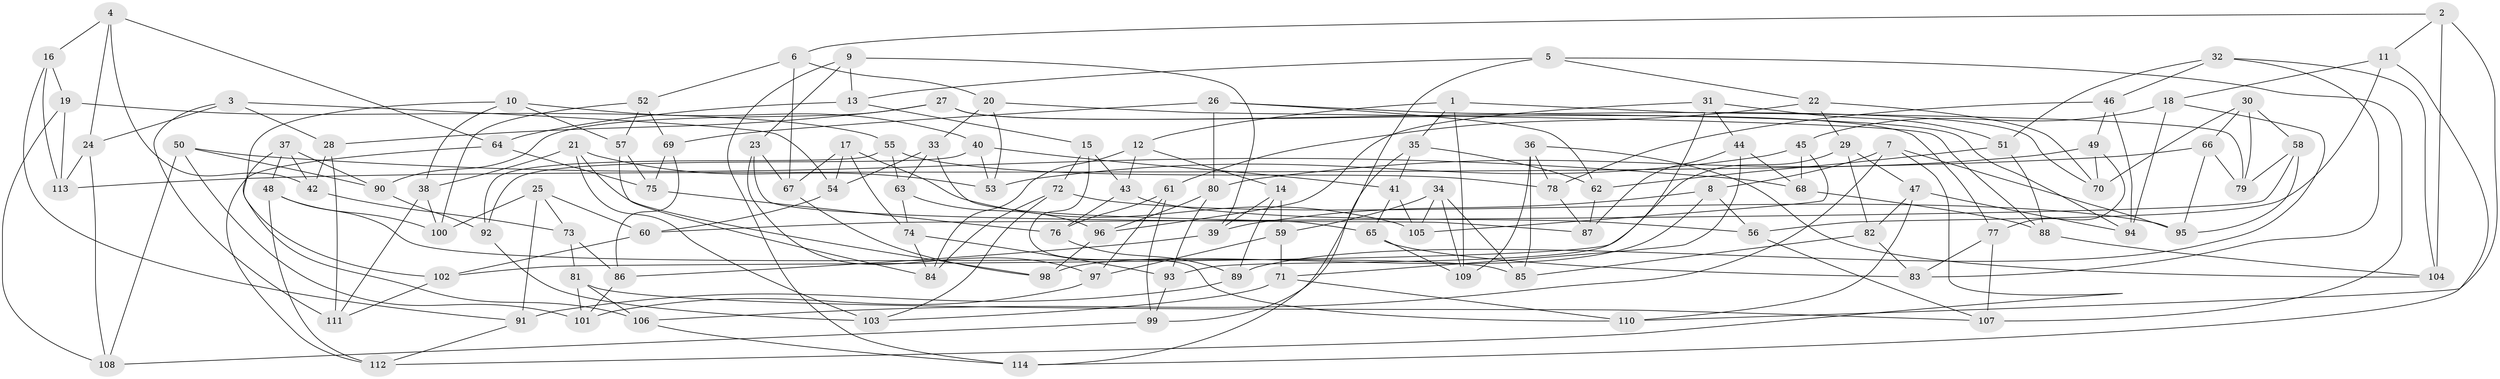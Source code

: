 // coarse degree distribution, {4: 0.2647058823529412, 5: 0.11764705882352941, 6: 0.29411764705882354, 3: 0.14705882352941177, 8: 0.029411764705882353, 7: 0.029411764705882353, 15: 0.029411764705882353, 9: 0.058823529411764705, 11: 0.029411764705882353}
// Generated by graph-tools (version 1.1) at 2025/03/03/04/25 22:03:53]
// undirected, 114 vertices, 228 edges
graph export_dot {
graph [start="1"]
  node [color=gray90,style=filled];
  1;
  2;
  3;
  4;
  5;
  6;
  7;
  8;
  9;
  10;
  11;
  12;
  13;
  14;
  15;
  16;
  17;
  18;
  19;
  20;
  21;
  22;
  23;
  24;
  25;
  26;
  27;
  28;
  29;
  30;
  31;
  32;
  33;
  34;
  35;
  36;
  37;
  38;
  39;
  40;
  41;
  42;
  43;
  44;
  45;
  46;
  47;
  48;
  49;
  50;
  51;
  52;
  53;
  54;
  55;
  56;
  57;
  58;
  59;
  60;
  61;
  62;
  63;
  64;
  65;
  66;
  67;
  68;
  69;
  70;
  71;
  72;
  73;
  74;
  75;
  76;
  77;
  78;
  79;
  80;
  81;
  82;
  83;
  84;
  85;
  86;
  87;
  88;
  89;
  90;
  91;
  92;
  93;
  94;
  95;
  96;
  97;
  98;
  99;
  100;
  101;
  102;
  103;
  104;
  105;
  106;
  107;
  108;
  109;
  110;
  111;
  112;
  113;
  114;
  1 -- 109;
  1 -- 12;
  1 -- 35;
  1 -- 79;
  2 -- 6;
  2 -- 104;
  2 -- 11;
  2 -- 110;
  3 -- 111;
  3 -- 54;
  3 -- 24;
  3 -- 28;
  4 -- 64;
  4 -- 16;
  4 -- 42;
  4 -- 24;
  5 -- 107;
  5 -- 22;
  5 -- 114;
  5 -- 13;
  6 -- 52;
  6 -- 20;
  6 -- 67;
  7 -- 112;
  7 -- 8;
  7 -- 95;
  7 -- 106;
  8 -- 98;
  8 -- 39;
  8 -- 56;
  9 -- 39;
  9 -- 13;
  9 -- 114;
  9 -- 23;
  10 -- 38;
  10 -- 57;
  10 -- 40;
  10 -- 102;
  11 -- 114;
  11 -- 18;
  11 -- 56;
  12 -- 84;
  12 -- 14;
  12 -- 43;
  13 -- 64;
  13 -- 15;
  14 -- 89;
  14 -- 59;
  14 -- 39;
  15 -- 72;
  15 -- 43;
  15 -- 110;
  16 -- 113;
  16 -- 19;
  16 -- 91;
  17 -- 74;
  17 -- 105;
  17 -- 67;
  17 -- 54;
  18 -- 94;
  18 -- 89;
  18 -- 45;
  19 -- 55;
  19 -- 108;
  19 -- 113;
  20 -- 53;
  20 -- 88;
  20 -- 33;
  21 -- 53;
  21 -- 38;
  21 -- 98;
  21 -- 103;
  22 -- 29;
  22 -- 70;
  22 -- 61;
  23 -- 67;
  23 -- 97;
  23 -- 87;
  24 -- 113;
  24 -- 108;
  25 -- 91;
  25 -- 73;
  25 -- 100;
  25 -- 60;
  26 -- 80;
  26 -- 94;
  26 -- 62;
  26 -- 69;
  27 -- 90;
  27 -- 28;
  27 -- 77;
  27 -- 70;
  28 -- 42;
  28 -- 111;
  29 -- 47;
  29 -- 82;
  29 -- 102;
  30 -- 70;
  30 -- 66;
  30 -- 58;
  30 -- 79;
  31 -- 93;
  31 -- 44;
  31 -- 51;
  31 -- 96;
  32 -- 83;
  32 -- 51;
  32 -- 104;
  32 -- 46;
  33 -- 65;
  33 -- 54;
  33 -- 63;
  34 -- 85;
  34 -- 109;
  34 -- 105;
  34 -- 59;
  35 -- 62;
  35 -- 99;
  35 -- 41;
  36 -- 104;
  36 -- 85;
  36 -- 109;
  36 -- 78;
  37 -- 90;
  37 -- 42;
  37 -- 48;
  37 -- 106;
  38 -- 100;
  38 -- 111;
  39 -- 86;
  40 -- 41;
  40 -- 92;
  40 -- 53;
  41 -- 65;
  41 -- 105;
  42 -- 73;
  43 -- 56;
  43 -- 76;
  44 -- 68;
  44 -- 87;
  44 -- 71;
  45 -- 68;
  45 -- 53;
  45 -- 105;
  46 -- 49;
  46 -- 94;
  46 -- 78;
  47 -- 94;
  47 -- 82;
  47 -- 110;
  48 -- 100;
  48 -- 85;
  48 -- 112;
  49 -- 80;
  49 -- 77;
  49 -- 70;
  50 -- 101;
  50 -- 108;
  50 -- 90;
  50 -- 68;
  51 -- 62;
  51 -- 88;
  52 -- 69;
  52 -- 57;
  52 -- 100;
  54 -- 60;
  55 -- 63;
  55 -- 78;
  55 -- 92;
  56 -- 107;
  57 -- 84;
  57 -- 75;
  58 -- 95;
  58 -- 79;
  58 -- 60;
  59 -- 71;
  59 -- 97;
  60 -- 102;
  61 -- 76;
  61 -- 97;
  61 -- 99;
  62 -- 87;
  63 -- 96;
  63 -- 74;
  64 -- 75;
  64 -- 112;
  65 -- 109;
  65 -- 83;
  66 -- 79;
  66 -- 113;
  66 -- 95;
  67 -- 98;
  68 -- 88;
  69 -- 75;
  69 -- 86;
  71 -- 110;
  71 -- 103;
  72 -- 95;
  72 -- 103;
  72 -- 84;
  73 -- 86;
  73 -- 81;
  74 -- 93;
  74 -- 84;
  75 -- 76;
  76 -- 89;
  77 -- 107;
  77 -- 83;
  78 -- 87;
  80 -- 93;
  80 -- 96;
  81 -- 101;
  81 -- 106;
  81 -- 107;
  82 -- 83;
  82 -- 85;
  86 -- 101;
  88 -- 104;
  89 -- 91;
  90 -- 92;
  91 -- 112;
  92 -- 103;
  93 -- 99;
  96 -- 98;
  97 -- 101;
  99 -- 108;
  102 -- 111;
  106 -- 114;
}
